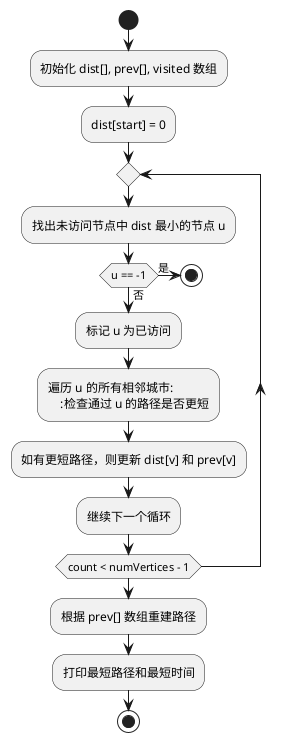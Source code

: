@startuml EX6
!define RECTANGLE class

start
:初始化 dist[], prev[], visited 数组;
:dist[start] = 0;
repeat
    :找出未访问节点中 dist 最小的节点 u;
    if (u == -1) then (是)
        stop
    else (否)
        :标记 u 为已访问;
        :遍历 u 的所有相邻城市:
            :检查通过 u 的路径是否更短;
            :如有更短路径，则更新 dist[v] 和 prev[v];
        :继续下一个循环;
    endif
repeat while (count < numVertices - 1)
:根据 prev[] 数组重建路径;
:打印最短路径和最短时间;
stop
@enduml
